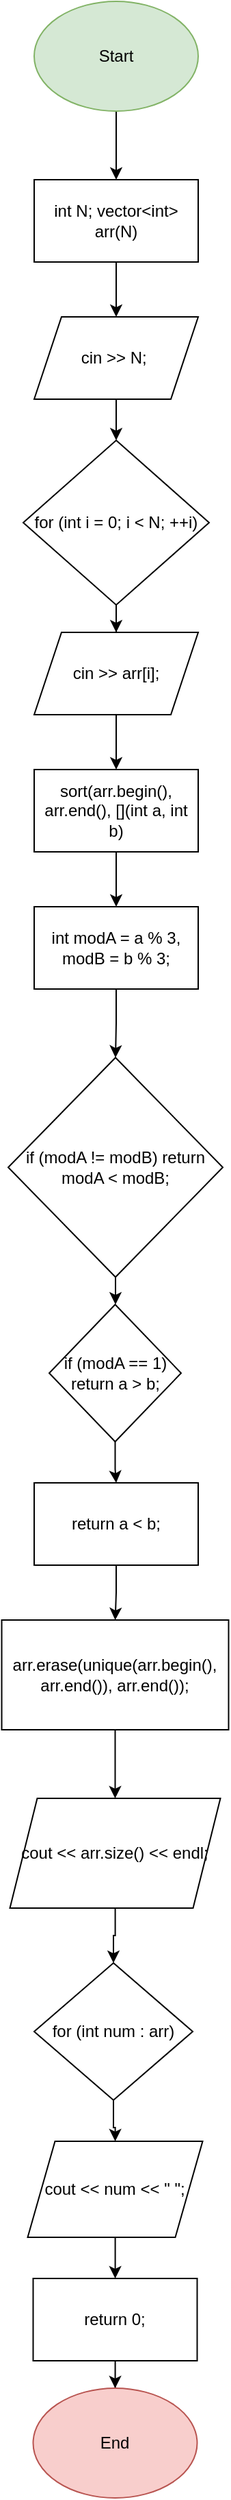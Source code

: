 <mxfile version="24.9.2">
  <diagram name="Сторінка-1" id="NhcccIacuBgne4MFU95W">
    <mxGraphModel grid="1" page="1" gridSize="10" guides="1" tooltips="1" connect="1" arrows="1" fold="1" pageScale="1" pageWidth="827" pageHeight="1169" math="0" shadow="0">
      <root>
        <mxCell id="0" />
        <mxCell id="1" parent="0" />
        <mxCell id="mB6ewm3DisdkcdpsXvFD-6" value="" style="edgeStyle=orthogonalEdgeStyle;rounded=0;orthogonalLoop=1;jettySize=auto;html=1;entryX=0.5;entryY=1;entryDx=0;entryDy=0;" edge="1" parent="1" source="mB6ewm3DisdkcdpsXvFD-1" target="mB6ewm3DisdkcdpsXvFD-14">
          <mxGeometry relative="1" as="geometry" />
        </mxCell>
        <mxCell id="mB6ewm3DisdkcdpsXvFD-1" value="Start" style="ellipse;whiteSpace=wrap;html=1;fillColor=#d5e8d4;strokeColor=#82b366;" vertex="1" parent="1">
          <mxGeometry x="354" width="120" height="80" as="geometry" />
        </mxCell>
        <mxCell id="mB6ewm3DisdkcdpsXvFD-8" style="edgeStyle=orthogonalEdgeStyle;rounded=0;orthogonalLoop=1;jettySize=auto;html=1;entryX=0.5;entryY=0;entryDx=0;entryDy=0;" edge="1" parent="1" source="mB6ewm3DisdkcdpsXvFD-5" target="mB6ewm3DisdkcdpsXvFD-7">
          <mxGeometry relative="1" as="geometry" />
        </mxCell>
        <mxCell id="mB6ewm3DisdkcdpsXvFD-5" value="cin &amp;gt;&amp;gt; N;&amp;nbsp;" style="shape=parallelogram;perimeter=parallelogramPerimeter;whiteSpace=wrap;html=1;fixedSize=1;" vertex="1" parent="1">
          <mxGeometry x="354" y="230" width="120" height="60" as="geometry" />
        </mxCell>
        <mxCell id="mB6ewm3DisdkcdpsXvFD-9" style="edgeStyle=orthogonalEdgeStyle;rounded=0;orthogonalLoop=1;jettySize=auto;html=1;" edge="1" parent="1" source="mB6ewm3DisdkcdpsXvFD-7" target="mB6ewm3DisdkcdpsXvFD-10">
          <mxGeometry relative="1" as="geometry">
            <mxPoint x="414" y="490" as="targetPoint" />
          </mxGeometry>
        </mxCell>
        <mxCell id="mB6ewm3DisdkcdpsXvFD-7" value="for (int i = 0; i &amp;lt; N; ++i)" style="rhombus;whiteSpace=wrap;html=1;" vertex="1" parent="1">
          <mxGeometry x="346" y="320" width="136" height="120" as="geometry" />
        </mxCell>
        <mxCell id="mB6ewm3DisdkcdpsXvFD-11" style="edgeStyle=orthogonalEdgeStyle;rounded=0;orthogonalLoop=1;jettySize=auto;html=1;" edge="1" parent="1" source="mB6ewm3DisdkcdpsXvFD-10" target="mB6ewm3DisdkcdpsXvFD-12">
          <mxGeometry relative="1" as="geometry">
            <mxPoint x="414" y="570" as="targetPoint" />
          </mxGeometry>
        </mxCell>
        <mxCell id="mB6ewm3DisdkcdpsXvFD-10" value="cin &gt;&gt; arr[i];" style="rounded=0;whiteSpace=wrap;html=1;shape=parallelogram;perimeter=parallelogramPerimeter;fixedSize=1;" vertex="1" parent="1">
          <mxGeometry x="354" y="460" width="120" height="60" as="geometry" />
        </mxCell>
        <mxCell id="mB6ewm3DisdkcdpsXvFD-13" style="edgeStyle=orthogonalEdgeStyle;rounded=0;orthogonalLoop=1;jettySize=auto;html=1;" edge="1" parent="1" source="mB6ewm3DisdkcdpsXvFD-12" target="mB6ewm3DisdkcdpsXvFD-16">
          <mxGeometry relative="1" as="geometry">
            <mxPoint x="414" y="690" as="targetPoint" />
          </mxGeometry>
        </mxCell>
        <mxCell id="mB6ewm3DisdkcdpsXvFD-12" value="sort(arr.begin(), arr.end(), [](int a, int b)" style="rounded=0;whiteSpace=wrap;html=1;" vertex="1" parent="1">
          <mxGeometry x="354" y="560" width="120" height="60" as="geometry" />
        </mxCell>
        <mxCell id="mB6ewm3DisdkcdpsXvFD-15" style="edgeStyle=orthogonalEdgeStyle;rounded=0;orthogonalLoop=1;jettySize=auto;html=1;entryX=0.5;entryY=0;entryDx=0;entryDy=0;" edge="1" parent="1" source="mB6ewm3DisdkcdpsXvFD-14" target="mB6ewm3DisdkcdpsXvFD-5">
          <mxGeometry relative="1" as="geometry" />
        </mxCell>
        <mxCell id="mB6ewm3DisdkcdpsXvFD-14" value="int N; vector&amp;lt;int&amp;gt; arr(N)" style="rounded=0;whiteSpace=wrap;html=1;direction=west;" vertex="1" parent="1">
          <mxGeometry x="354" y="130" width="120" height="60" as="geometry" />
        </mxCell>
        <mxCell id="mB6ewm3DisdkcdpsXvFD-17" style="edgeStyle=orthogonalEdgeStyle;rounded=0;orthogonalLoop=1;jettySize=auto;html=1;" edge="1" parent="1" source="mB6ewm3DisdkcdpsXvFD-16" target="mB6ewm3DisdkcdpsXvFD-18">
          <mxGeometry relative="1" as="geometry">
            <mxPoint x="414" y="770" as="targetPoint" />
          </mxGeometry>
        </mxCell>
        <mxCell id="mB6ewm3DisdkcdpsXvFD-16" value="int modA = a % 3, modB = b % 3;" style="rounded=0;whiteSpace=wrap;html=1;" vertex="1" parent="1">
          <mxGeometry x="354" y="660" width="120" height="60" as="geometry" />
        </mxCell>
        <mxCell id="mB6ewm3DisdkcdpsXvFD-19" style="edgeStyle=orthogonalEdgeStyle;rounded=0;orthogonalLoop=1;jettySize=auto;html=1;" edge="1" parent="1" source="mB6ewm3DisdkcdpsXvFD-18" target="mB6ewm3DisdkcdpsXvFD-20">
          <mxGeometry relative="1" as="geometry">
            <mxPoint x="413.5" y="980" as="targetPoint" />
          </mxGeometry>
        </mxCell>
        <mxCell id="mB6ewm3DisdkcdpsXvFD-18" value="if (modA != modB) return modA &lt; modB;" style="rhombus;whiteSpace=wrap;html=1;" vertex="1" parent="1">
          <mxGeometry x="335" y="770" width="157" height="160" as="geometry" />
        </mxCell>
        <mxCell id="mB6ewm3DisdkcdpsXvFD-21" style="edgeStyle=orthogonalEdgeStyle;rounded=0;orthogonalLoop=1;jettySize=auto;html=1;" edge="1" parent="1" source="mB6ewm3DisdkcdpsXvFD-20" target="mB6ewm3DisdkcdpsXvFD-23">
          <mxGeometry relative="1" as="geometry">
            <mxPoint x="413.25" y="1090" as="targetPoint" />
          </mxGeometry>
        </mxCell>
        <mxCell id="mB6ewm3DisdkcdpsXvFD-20" value="if (modA == 1) return a &amp;gt; b;" style="rhombus;whiteSpace=wrap;html=1;" vertex="1" parent="1">
          <mxGeometry x="365" y="950" width="96.5" height="100" as="geometry" />
        </mxCell>
        <mxCell id="mB6ewm3DisdkcdpsXvFD-24" style="edgeStyle=orthogonalEdgeStyle;rounded=0;orthogonalLoop=1;jettySize=auto;html=1;" edge="1" parent="1" source="mB6ewm3DisdkcdpsXvFD-23" target="mB6ewm3DisdkcdpsXvFD-25">
          <mxGeometry relative="1" as="geometry">
            <mxPoint x="414" y="1190" as="targetPoint" />
          </mxGeometry>
        </mxCell>
        <mxCell id="mB6ewm3DisdkcdpsXvFD-23" value="return a &lt; b;" style="rounded=0;whiteSpace=wrap;html=1;" vertex="1" parent="1">
          <mxGeometry x="354" y="1080" width="120" height="60" as="geometry" />
        </mxCell>
        <mxCell id="mB6ewm3DisdkcdpsXvFD-26" style="edgeStyle=orthogonalEdgeStyle;rounded=0;orthogonalLoop=1;jettySize=auto;html=1;" edge="1" parent="1" source="mB6ewm3DisdkcdpsXvFD-25" target="mB6ewm3DisdkcdpsXvFD-27">
          <mxGeometry relative="1" as="geometry">
            <mxPoint x="413.25" y="1320" as="targetPoint" />
          </mxGeometry>
        </mxCell>
        <UserObject label="arr.erase(unique(arr.begin(), arr.end()), arr.end());" id="mB6ewm3DisdkcdpsXvFD-25">
          <mxCell style="rounded=0;whiteSpace=wrap;html=1;" vertex="1" parent="1">
            <mxGeometry x="330.25" y="1180" width="166" height="80" as="geometry" />
          </mxCell>
        </UserObject>
        <mxCell id="mB6ewm3DisdkcdpsXvFD-28" style="edgeStyle=orthogonalEdgeStyle;rounded=0;orthogonalLoop=1;jettySize=auto;html=1;" edge="1" parent="1" source="mB6ewm3DisdkcdpsXvFD-27" target="mB6ewm3DisdkcdpsXvFD-29">
          <mxGeometry relative="1" as="geometry">
            <mxPoint x="413.25" y="1430" as="targetPoint" />
          </mxGeometry>
        </mxCell>
        <UserObject label="cout &lt;&lt; arr.size() &lt;&lt; endl;" id="mB6ewm3DisdkcdpsXvFD-27">
          <mxCell style="shape=parallelogram;perimeter=parallelogramPerimeter;whiteSpace=wrap;html=1;fixedSize=1;" vertex="1" parent="1">
            <mxGeometry x="336.25" y="1310" width="154" height="80" as="geometry" />
          </mxCell>
        </UserObject>
        <mxCell id="mB6ewm3DisdkcdpsXvFD-31" style="edgeStyle=orthogonalEdgeStyle;rounded=0;orthogonalLoop=1;jettySize=auto;html=1;" edge="1" parent="1" source="mB6ewm3DisdkcdpsXvFD-29" target="mB6ewm3DisdkcdpsXvFD-32">
          <mxGeometry relative="1" as="geometry">
            <mxPoint x="412" y="1580" as="targetPoint" />
          </mxGeometry>
        </mxCell>
        <mxCell id="mB6ewm3DisdkcdpsXvFD-29" value="for (int num : arr)" style="rhombus;whiteSpace=wrap;html=1;" vertex="1" parent="1">
          <mxGeometry x="354" y="1430" width="116" height="100" as="geometry" />
        </mxCell>
        <mxCell id="mB6ewm3DisdkcdpsXvFD-33" style="edgeStyle=orthogonalEdgeStyle;rounded=0;orthogonalLoop=1;jettySize=auto;html=1;" edge="1" parent="1" source="mB6ewm3DisdkcdpsXvFD-32" target="mB6ewm3DisdkcdpsXvFD-34">
          <mxGeometry relative="1" as="geometry">
            <mxPoint x="413.25" y="1690" as="targetPoint" />
          </mxGeometry>
        </mxCell>
        <mxCell id="mB6ewm3DisdkcdpsXvFD-32" value="cout &lt;&lt; num &lt;&lt; &quot; &quot;;" style="shape=parallelogram;perimeter=parallelogramPerimeter;whiteSpace=wrap;html=1;fixedSize=1;" vertex="1" parent="1">
          <mxGeometry x="349.25" y="1560" width="128" height="70" as="geometry" />
        </mxCell>
        <mxCell id="mB6ewm3DisdkcdpsXvFD-36" style="edgeStyle=orthogonalEdgeStyle;rounded=0;orthogonalLoop=1;jettySize=auto;html=1;" edge="1" parent="1" source="mB6ewm3DisdkcdpsXvFD-34" target="mB6ewm3DisdkcdpsXvFD-37">
          <mxGeometry relative="1" as="geometry">
            <mxPoint x="413.25" y="1780" as="targetPoint" />
          </mxGeometry>
        </mxCell>
        <mxCell id="mB6ewm3DisdkcdpsXvFD-34" value="return 0;" style="rounded=0;whiteSpace=wrap;html=1;" vertex="1" parent="1">
          <mxGeometry x="353.25" y="1660" width="120" height="60" as="geometry" />
        </mxCell>
        <mxCell id="mB6ewm3DisdkcdpsXvFD-37" value="End" style="ellipse;whiteSpace=wrap;html=1;fillColor=#f8cecc;strokeColor=#b85450;" vertex="1" parent="1">
          <mxGeometry x="353.25" y="1740" width="120" height="80" as="geometry" />
        </mxCell>
      </root>
    </mxGraphModel>
  </diagram>
</mxfile>
